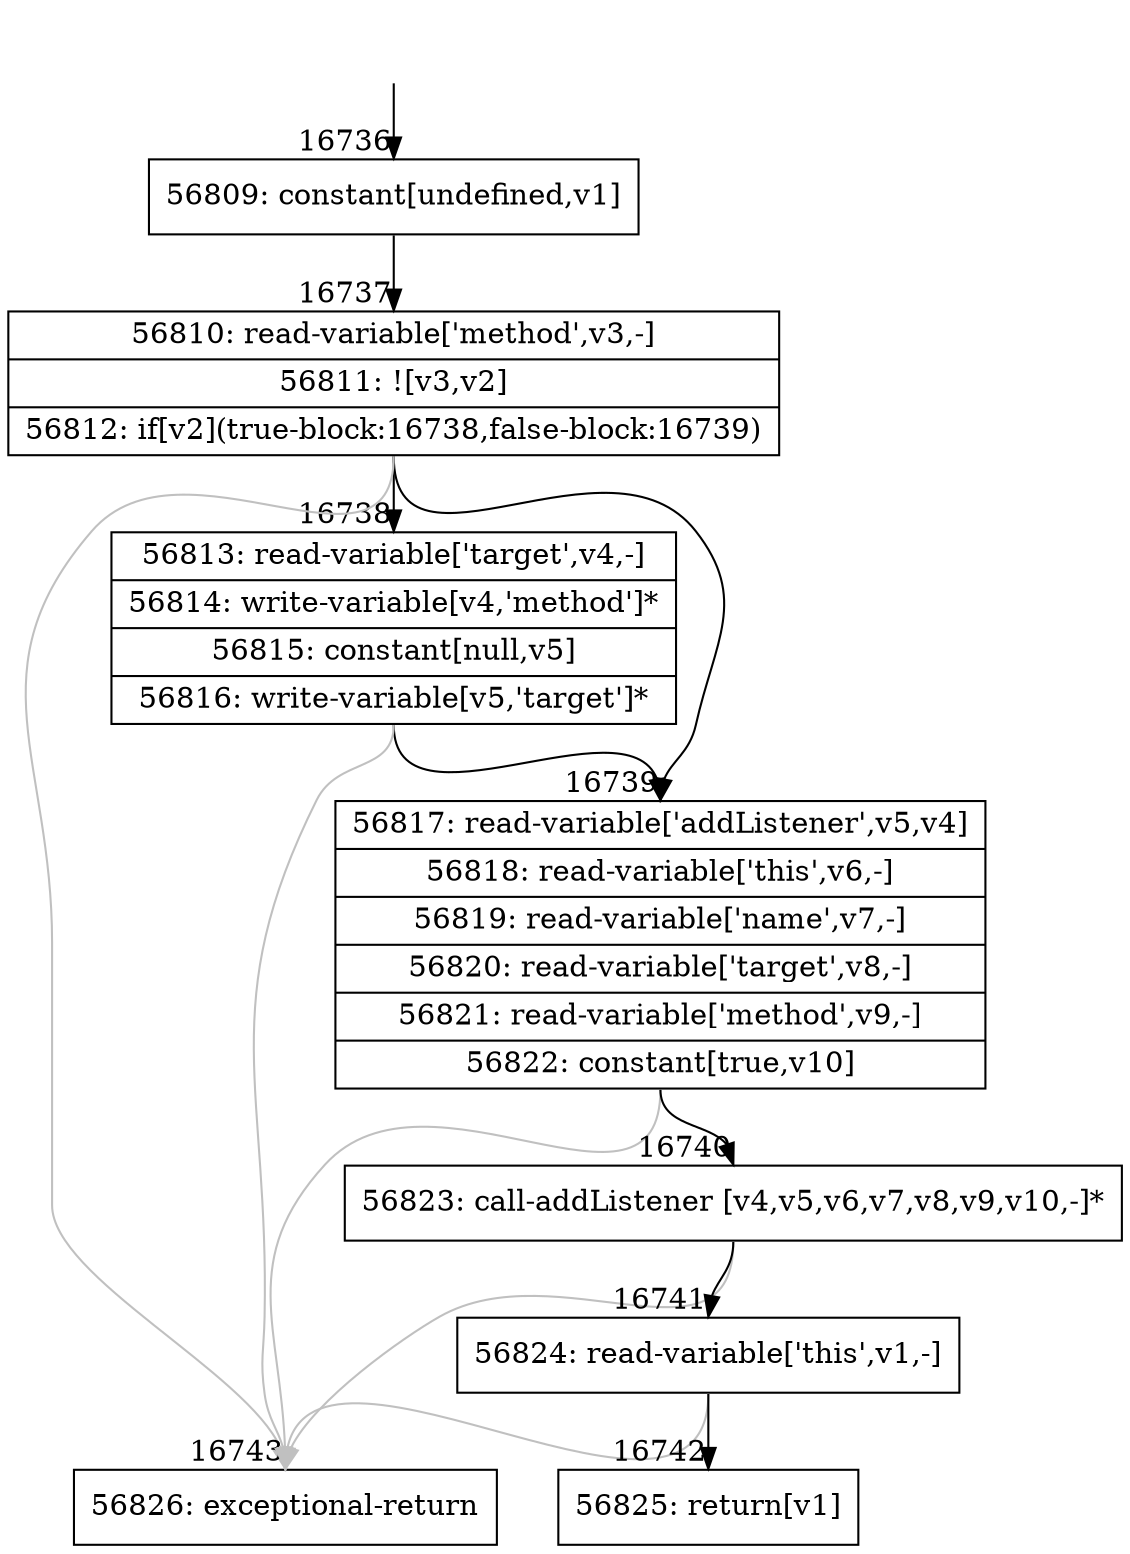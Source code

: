 digraph {
rankdir="TD"
BB_entry1429[shape=none,label=""];
BB_entry1429 -> BB16736 [tailport=s, headport=n, headlabel="    16736"]
BB16736 [shape=record label="{56809: constant[undefined,v1]}" ] 
BB16736 -> BB16737 [tailport=s, headport=n, headlabel="      16737"]
BB16737 [shape=record label="{56810: read-variable['method',v3,-]|56811: ![v3,v2]|56812: if[v2](true-block:16738,false-block:16739)}" ] 
BB16737 -> BB16738 [tailport=s, headport=n, headlabel="      16738"]
BB16737 -> BB16739 [tailport=s, headport=n, headlabel="      16739"]
BB16737 -> BB16743 [tailport=s, headport=n, color=gray, headlabel="      16743"]
BB16738 [shape=record label="{56813: read-variable['target',v4,-]|56814: write-variable[v4,'method']*|56815: constant[null,v5]|56816: write-variable[v5,'target']*}" ] 
BB16738 -> BB16739 [tailport=s, headport=n]
BB16738 -> BB16743 [tailport=s, headport=n, color=gray]
BB16739 [shape=record label="{56817: read-variable['addListener',v5,v4]|56818: read-variable['this',v6,-]|56819: read-variable['name',v7,-]|56820: read-variable['target',v8,-]|56821: read-variable['method',v9,-]|56822: constant[true,v10]}" ] 
BB16739 -> BB16740 [tailport=s, headport=n, headlabel="      16740"]
BB16739 -> BB16743 [tailport=s, headport=n, color=gray]
BB16740 [shape=record label="{56823: call-addListener [v4,v5,v6,v7,v8,v9,v10,-]*}" ] 
BB16740 -> BB16741 [tailport=s, headport=n, headlabel="      16741"]
BB16740 -> BB16743 [tailport=s, headport=n, color=gray]
BB16741 [shape=record label="{56824: read-variable['this',v1,-]}" ] 
BB16741 -> BB16742 [tailport=s, headport=n, headlabel="      16742"]
BB16741 -> BB16743 [tailport=s, headport=n, color=gray]
BB16742 [shape=record label="{56825: return[v1]}" ] 
BB16743 [shape=record label="{56826: exceptional-return}" ] 
//#$~ 31331
}
